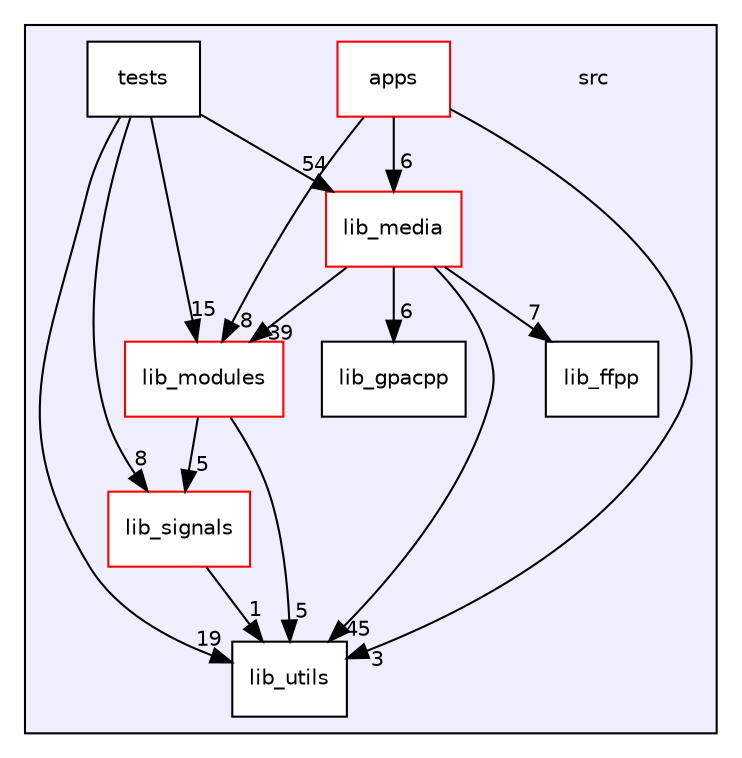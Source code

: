 digraph "src" {
  compound=true
  node [ fontsize="10", fontname="Helvetica"];
  edge [ labelfontsize="10", labelfontname="Helvetica"];
  subgraph clusterdir_68267d1309a1af8e8297ef4c3efbcdba {
    graph [ bgcolor="#eeeeff", pencolor="black", label="" URL="dir_68267d1309a1af8e8297ef4c3efbcdba.html"];
    dir_68267d1309a1af8e8297ef4c3efbcdba [shape=plaintext label="src"];
    dir_53adf0b982dc8545998aae3f283a5a58 [shape=box label="apps" color="red" fillcolor="white" style="filled" URL="dir_53adf0b982dc8545998aae3f283a5a58.html"];
    dir_c1721b23407fe46a86aeeabdee58d862 [shape=box label="lib_ffpp" color="black" fillcolor="white" style="filled" URL="dir_c1721b23407fe46a86aeeabdee58d862.html"];
    dir_b12fc33ee0f240562d4e83bdb6cd08a5 [shape=box label="lib_gpacpp" color="black" fillcolor="white" style="filled" URL="dir_b12fc33ee0f240562d4e83bdb6cd08a5.html"];
    dir_4ee8d800e6bc95c0172b2b45e324b930 [shape=box label="lib_media" color="red" fillcolor="white" style="filled" URL="dir_4ee8d800e6bc95c0172b2b45e324b930.html"];
    dir_e3d70ae8158957779c7fc9bbac2effda [shape=box label="lib_modules" color="red" fillcolor="white" style="filled" URL="dir_e3d70ae8158957779c7fc9bbac2effda.html"];
    dir_2c3589988bd7175cd32939707f32e1b9 [shape=box label="lib_signals" color="red" fillcolor="white" style="filled" URL="dir_2c3589988bd7175cd32939707f32e1b9.html"];
    dir_c17dc64c98cba5e3a5d53b0eb213fc8d [shape=box label="lib_utils" color="black" fillcolor="white" style="filled" URL="dir_c17dc64c98cba5e3a5d53b0eb213fc8d.html"];
    dir_d93a1d4020dea85bb71b237545b5e722 [shape=box label="tests" color="black" fillcolor="white" style="filled" URL="dir_d93a1d4020dea85bb71b237545b5e722.html"];
  }
  dir_4ee8d800e6bc95c0172b2b45e324b930->dir_c1721b23407fe46a86aeeabdee58d862 [headlabel="7", labeldistance=1.5 headhref="dir_000003_000012.html"];
  dir_4ee8d800e6bc95c0172b2b45e324b930->dir_e3d70ae8158957779c7fc9bbac2effda [headlabel="39", labeldistance=1.5 headhref="dir_000003_000001.html"];
  dir_4ee8d800e6bc95c0172b2b45e324b930->dir_c17dc64c98cba5e3a5d53b0eb213fc8d [headlabel="45", labeldistance=1.5 headhref="dir_000003_000016.html"];
  dir_4ee8d800e6bc95c0172b2b45e324b930->dir_b12fc33ee0f240562d4e83bdb6cd08a5 [headlabel="6", labeldistance=1.5 headhref="dir_000003_000019.html"];
  dir_2c3589988bd7175cd32939707f32e1b9->dir_c17dc64c98cba5e3a5d53b0eb213fc8d [headlabel="1", labeldistance=1.5 headhref="dir_000007_000016.html"];
  dir_e3d70ae8158957779c7fc9bbac2effda->dir_2c3589988bd7175cd32939707f32e1b9 [headlabel="5", labeldistance=1.5 headhref="dir_000001_000007.html"];
  dir_e3d70ae8158957779c7fc9bbac2effda->dir_c17dc64c98cba5e3a5d53b0eb213fc8d [headlabel="5", labeldistance=1.5 headhref="dir_000001_000016.html"];
  dir_d93a1d4020dea85bb71b237545b5e722->dir_4ee8d800e6bc95c0172b2b45e324b930 [headlabel="54", labeldistance=1.5 headhref="dir_000025_000003.html"];
  dir_d93a1d4020dea85bb71b237545b5e722->dir_2c3589988bd7175cd32939707f32e1b9 [headlabel="8", labeldistance=1.5 headhref="dir_000025_000007.html"];
  dir_d93a1d4020dea85bb71b237545b5e722->dir_e3d70ae8158957779c7fc9bbac2effda [headlabel="15", labeldistance=1.5 headhref="dir_000025_000001.html"];
  dir_d93a1d4020dea85bb71b237545b5e722->dir_c17dc64c98cba5e3a5d53b0eb213fc8d [headlabel="19", labeldistance=1.5 headhref="dir_000025_000016.html"];
  dir_53adf0b982dc8545998aae3f283a5a58->dir_4ee8d800e6bc95c0172b2b45e324b930 [headlabel="6", labeldistance=1.5 headhref="dir_000009_000003.html"];
  dir_53adf0b982dc8545998aae3f283a5a58->dir_e3d70ae8158957779c7fc9bbac2effda [headlabel="8", labeldistance=1.5 headhref="dir_000009_000001.html"];
  dir_53adf0b982dc8545998aae3f283a5a58->dir_c17dc64c98cba5e3a5d53b0eb213fc8d [headlabel="3", labeldistance=1.5 headhref="dir_000009_000016.html"];
}
